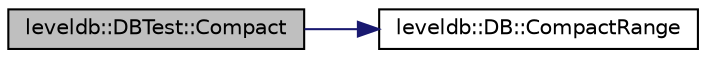 digraph "leveldb::DBTest::Compact"
{
  edge [fontname="Helvetica",fontsize="10",labelfontname="Helvetica",labelfontsize="10"];
  node [fontname="Helvetica",fontsize="10",shape=record];
  rankdir="LR";
  Node1 [label="leveldb::DBTest::Compact",height=0.2,width=0.4,color="black", fillcolor="grey75", style="filled" fontcolor="black"];
  Node1 -> Node2 [color="midnightblue",fontsize="10",style="solid",fontname="Helvetica"];
  Node2 [label="leveldb::DB::CompactRange",height=0.2,width=0.4,color="black", fillcolor="white", style="filled",URL="$classleveldb_1_1_d_b.html#aeea500cbc6704454b3be6908d5da8b3a"];
}
